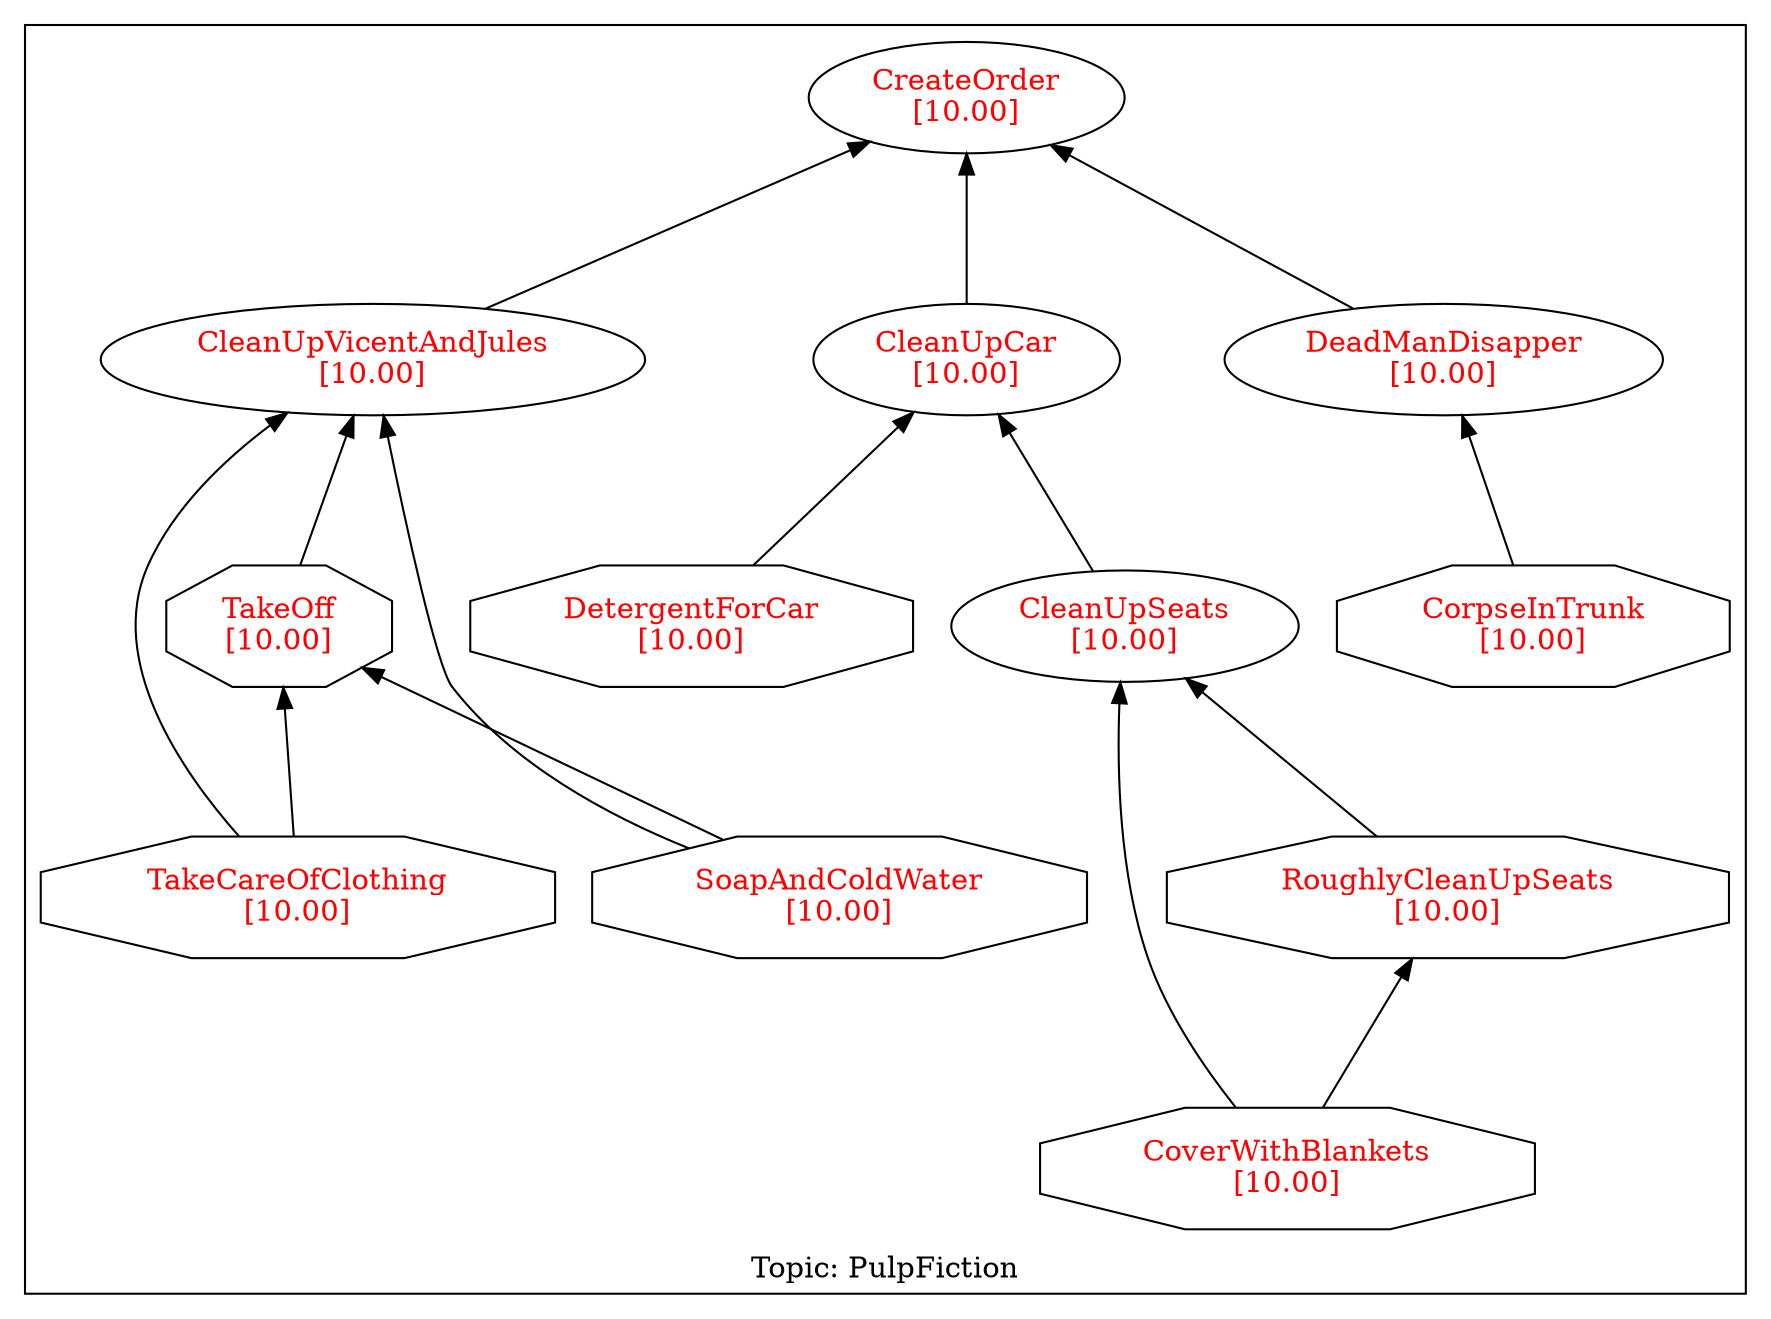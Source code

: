 digraph reqdeps {
rankdir=BT;
mclimit=10.0;
nslimit=10.0;ranksep=1;
subgraph cluster_GRAPH_PulpFiction {
 label="Topic: PulpFiction";
"CleanUpCar" [fontcolor=red,label="CleanUpCar\n[10.00]"];
"CleanUpSeats" [fontcolor=red,label="CleanUpSeats\n[10.00]"];
"CleanUpVicentAndJules" [fontcolor=red,label="CleanUpVicentAndJules\n[10.00]"];
"CorpseInTrunk" [fontcolor=red,label="CorpseInTrunk\n[10.00]",shape=octagon];
"CoverWithBlankets" [fontcolor=red,label="CoverWithBlankets\n[10.00]",shape=octagon];
"CreateOrder" [fontcolor=red,label="CreateOrder\n[10.00]"];
"DeadManDisapper" [fontcolor=red,label="DeadManDisapper\n[10.00]"];
"DetergentForCar" [fontcolor=red,label="DetergentForCar\n[10.00]",shape=octagon];
"RoughlyCleanUpSeats" [fontcolor=red,label="RoughlyCleanUpSeats\n[10.00]",shape=octagon];
"SoapAndColdWater" [fontcolor=red,label="SoapAndColdWater\n[10.00]",shape=octagon];
"TakeCareOfClothing" [fontcolor=red,label="TakeCareOfClothing\n[10.00]",shape=octagon];
"TakeOff" [fontcolor=red,label="TakeOff\n[10.00]",shape=octagon];
}
"CleanUpCar" -> "CreateOrder";
"CleanUpSeats" -> "CleanUpCar";
"CleanUpVicentAndJules" -> "CreateOrder";
"CorpseInTrunk" -> "DeadManDisapper";
"CoverWithBlankets" -> "CleanUpSeats";
"CoverWithBlankets" -> "RoughlyCleanUpSeats";
"DeadManDisapper" -> "CreateOrder";
"DetergentForCar" -> "CleanUpCar";
"RoughlyCleanUpSeats" -> "CleanUpSeats";
"SoapAndColdWater" -> "CleanUpVicentAndJules";
"SoapAndColdWater" -> "TakeOff";
"TakeCareOfClothing" -> "CleanUpVicentAndJules";
"TakeCareOfClothing" -> "TakeOff";
"TakeOff" -> "CleanUpVicentAndJules";
}